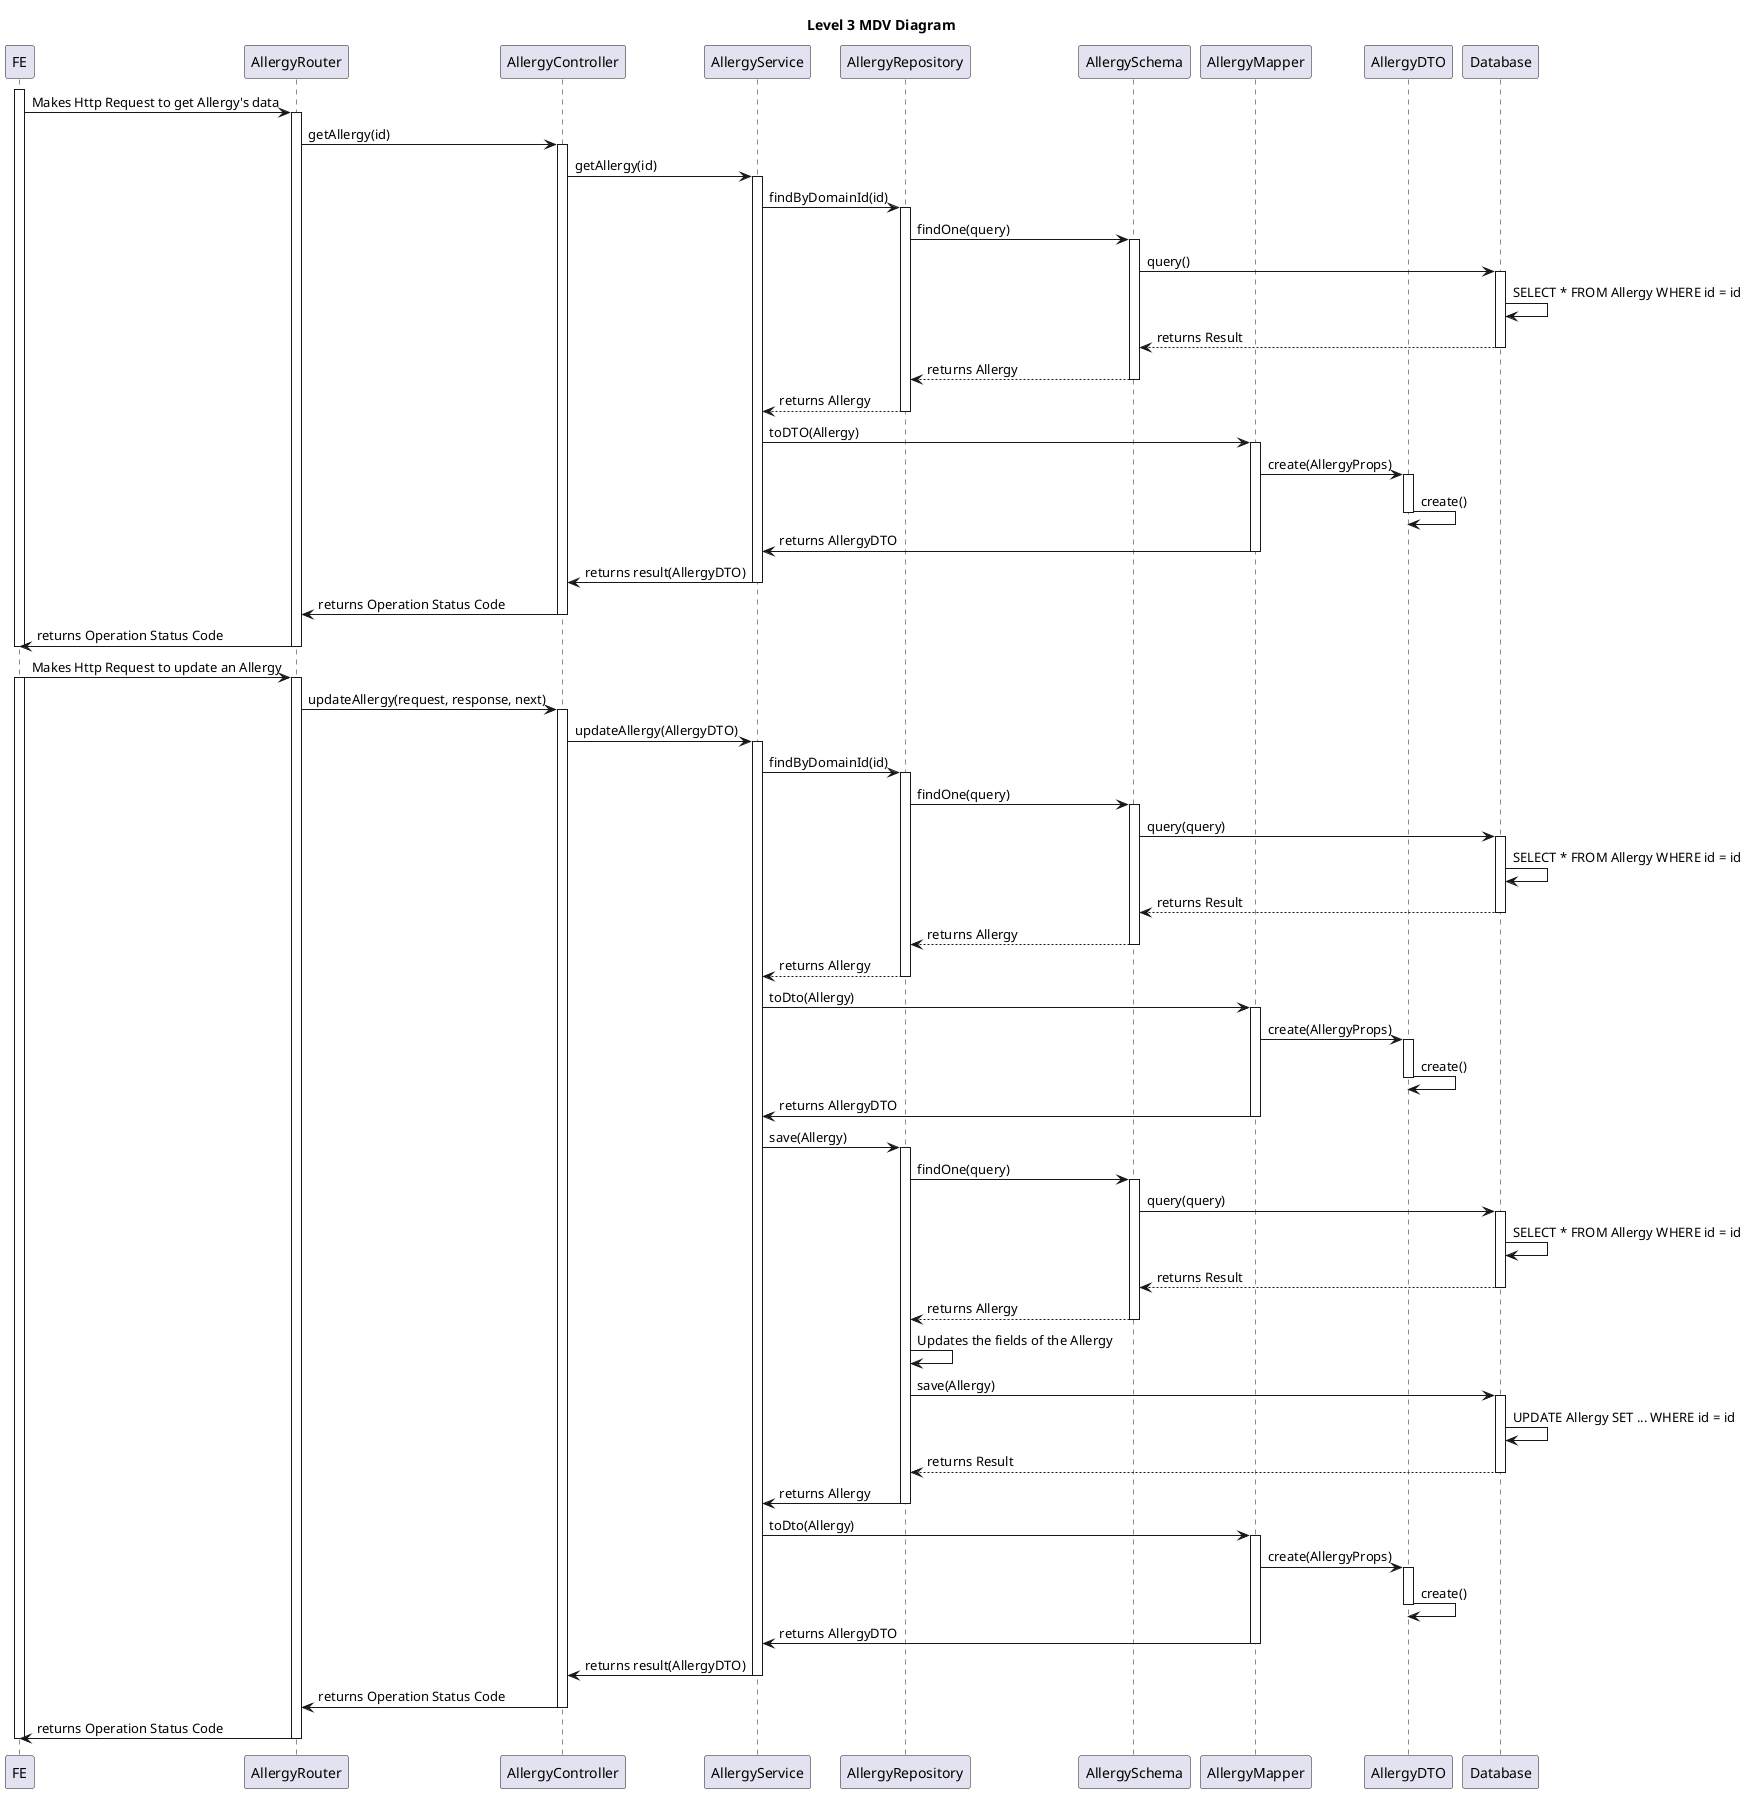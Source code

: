 @startuml level_3_MDV

title Level 3 MDV Diagram

hide empty members
'skinparam Linetype ortho

skinparam class {
    BackgroundColor<<valueObject>> #D6EAF8
    BackgroundColor<<root>> #FDEBD0
    BackgroundColor<<service>> #D1F2EB
    BackgroundColor #UIF9E7
    AARowColor Black
}

skinparam package {
    BackgroundColor #EBF5FB
}

participant FE as FE
participant "AllergyRouter" as AR
participant "AllergyController" as AC
participant "AllergyService" as AS
participant "AllergyRepository" as ARP
participant "AllergySchema" as ASC
participant "AllergyMapper" as AM
participant "AllergyDTO" as AD
participant "Database" as DB

activate FE
FE -> AR: Makes Http Request to get Allergy's data
activate AR
AR -> AC: getAllergy(id)
activate AC
AC -> AS: getAllergy(id)
activate AS
AS -> ARP: findByDomainId(id)
activate ARP
ARP -> ASC: findOne(query)
activate ASC
ASC -> DB: query()
activate DB
DB -> DB: SELECT * FROM Allergy WHERE id = id
DB --> ASC: returns Result
deactivate DB
ASC --> ARP: returns Allergy
deactivate ASC
ARP --> AS: returns Allergy
deactivate ARP
AS -> AM: toDTO(Allergy)
activate AM
AM -> AD: create(AllergyProps)
activate AD
AD -> AD: create()
deactivate AD
AM -> AS: returns AllergyDTO
deactivate AM
AS -> AC: returns result(AllergyDTO)
deactivate AS
AC -> AR: returns Operation Status Code
deactivate AC
AR -> FE: returns Operation Status Code
deactivate AR
deactivate FE

FE -> AR: Makes Http Request to update an Allergy
activate FE
activate AR
AR -> AC: updateAllergy(request, response, next)
activate AC
AC -> AS: updateAllergy(AllergyDTO)
activate AS
AS -> ARP: findByDomainId(id)
activate ARP
ARP -> ASC: findOne(query)
activate ASC
ASC -> DB: query(query)
activate DB	
DB -> DB: SELECT * FROM Allergy WHERE id = id
DB --> ASC: returns Result
deactivate DB
ASC --> ARP: returns Allergy
deactivate ASC
ARP --> AS: returns Allergy
deactivate ARP
AS -> AM: toDto(Allergy)
activate AM
AM -> AD: create(AllergyProps)
activate AD
AD -> AD: create()
deactivate AD
AM -> AS: returns AllergyDTO
deactivate AM
AS -> ARP: save(Allergy)
activate ARP
ARP -> ASC: findOne(query)
activate ASC
ASC -> DB: query(query)
activate DB
DB -> DB: SELECT * FROM Allergy WHERE id = id
DB --> ASC: returns Result
deactivate DB
ASC --> ARP: returns Allergy
deactivate ASC
ARP -> ARP: Updates the fields of the Allergy
ARP -> DB: save(Allergy)
activate DB
DB -> DB: UPDATE Allergy SET ... WHERE id = id
DB --> ARP: returns Result
deactivate DB
ARP -> AS: returns Allergy
deactivate ARP
AS -> AM: toDto(Allergy)
activate AM
AM -> AD: create(AllergyProps)
activate AD
AD -> AD: create()
deactivate AD
AM -> AS: returns AllergyDTO
deactivate AM
AS -> AC: returns result(AllergyDTO)
deactivate AS
AC -> AR: returns Operation Status Code
deactivate AC
AR -> FE: returns Operation Status Code
deactivate AR
deactivate FE

@enduml